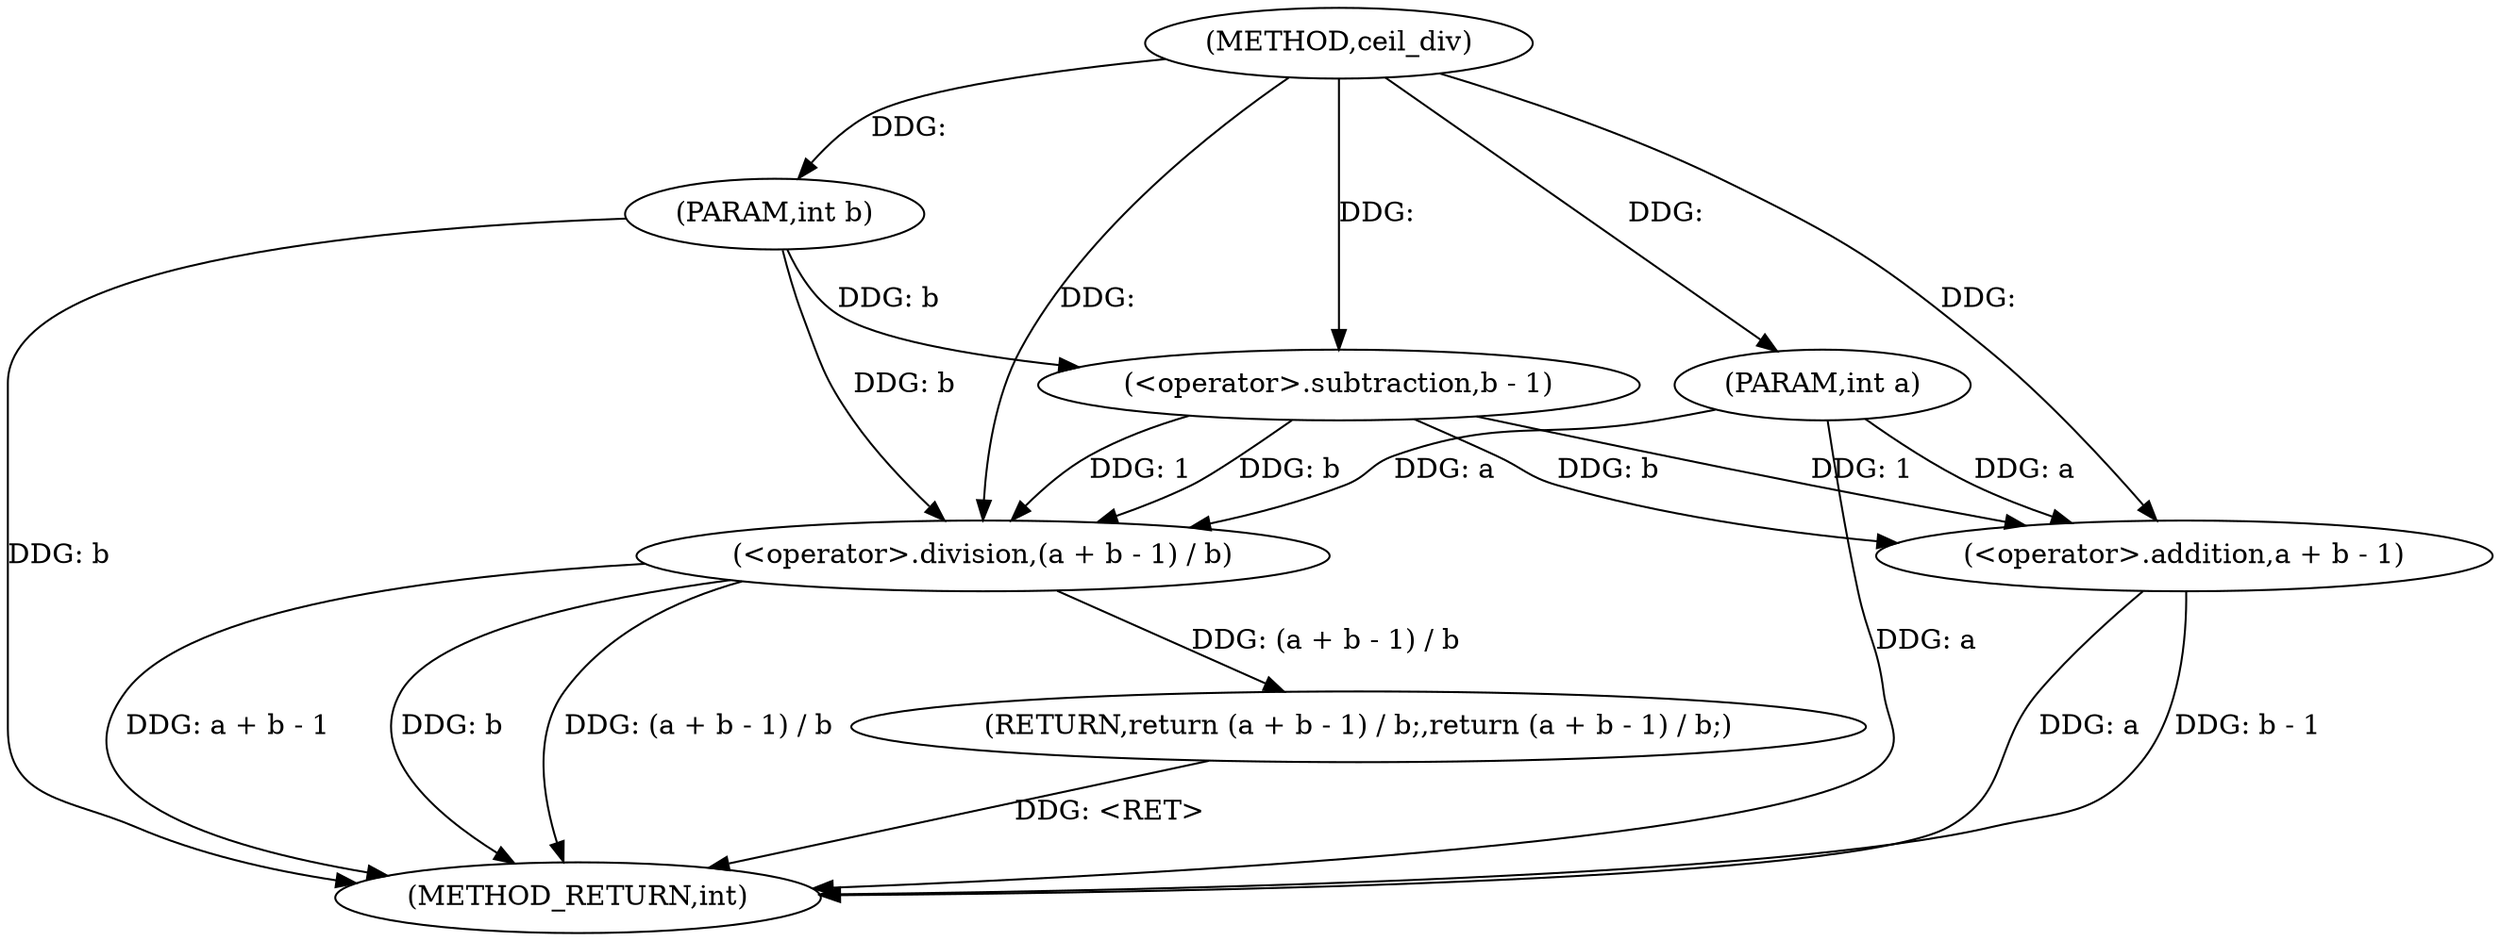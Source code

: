 digraph "ceil_div" {  
"1000313" [label = "(METHOD,ceil_div)" ]
"1000325" [label = "(METHOD_RETURN,int)" ]
"1000314" [label = "(PARAM,int a)" ]
"1000315" [label = "(PARAM,int b)" ]
"1000317" [label = "(RETURN,return (a + b - 1) / b;,return (a + b - 1) / b;)" ]
"1000318" [label = "(<operator>.division,(a + b - 1) / b)" ]
"1000319" [label = "(<operator>.addition,a + b - 1)" ]
"1000321" [label = "(<operator>.subtraction,b - 1)" ]
  "1000317" -> "1000325"  [ label = "DDG: <RET>"] 
  "1000314" -> "1000325"  [ label = "DDG: a"] 
  "1000315" -> "1000325"  [ label = "DDG: b"] 
  "1000319" -> "1000325"  [ label = "DDG: a"] 
  "1000319" -> "1000325"  [ label = "DDG: b - 1"] 
  "1000318" -> "1000325"  [ label = "DDG: a + b - 1"] 
  "1000318" -> "1000325"  [ label = "DDG: b"] 
  "1000318" -> "1000325"  [ label = "DDG: (a + b - 1) / b"] 
  "1000313" -> "1000314"  [ label = "DDG: "] 
  "1000313" -> "1000315"  [ label = "DDG: "] 
  "1000318" -> "1000317"  [ label = "DDG: (a + b - 1) / b"] 
  "1000314" -> "1000318"  [ label = "DDG: a"] 
  "1000313" -> "1000318"  [ label = "DDG: "] 
  "1000321" -> "1000318"  [ label = "DDG: 1"] 
  "1000321" -> "1000318"  [ label = "DDG: b"] 
  "1000315" -> "1000318"  [ label = "DDG: b"] 
  "1000314" -> "1000319"  [ label = "DDG: a"] 
  "1000313" -> "1000319"  [ label = "DDG: "] 
  "1000321" -> "1000319"  [ label = "DDG: 1"] 
  "1000321" -> "1000319"  [ label = "DDG: b"] 
  "1000315" -> "1000321"  [ label = "DDG: b"] 
  "1000313" -> "1000321"  [ label = "DDG: "] 
}
